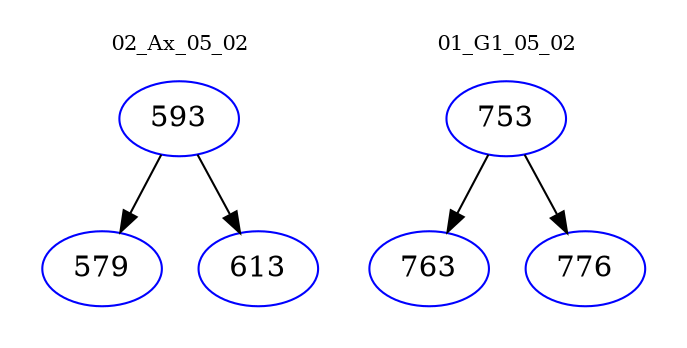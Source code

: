 digraph{
subgraph cluster_0 {
color = white
label = "02_Ax_05_02";
fontsize=10;
T0_593 [label="593", color="blue"]
T0_593 -> T0_579 [color="black"]
T0_579 [label="579", color="blue"]
T0_593 -> T0_613 [color="black"]
T0_613 [label="613", color="blue"]
}
subgraph cluster_1 {
color = white
label = "01_G1_05_02";
fontsize=10;
T1_753 [label="753", color="blue"]
T1_753 -> T1_763 [color="black"]
T1_763 [label="763", color="blue"]
T1_753 -> T1_776 [color="black"]
T1_776 [label="776", color="blue"]
}
}
